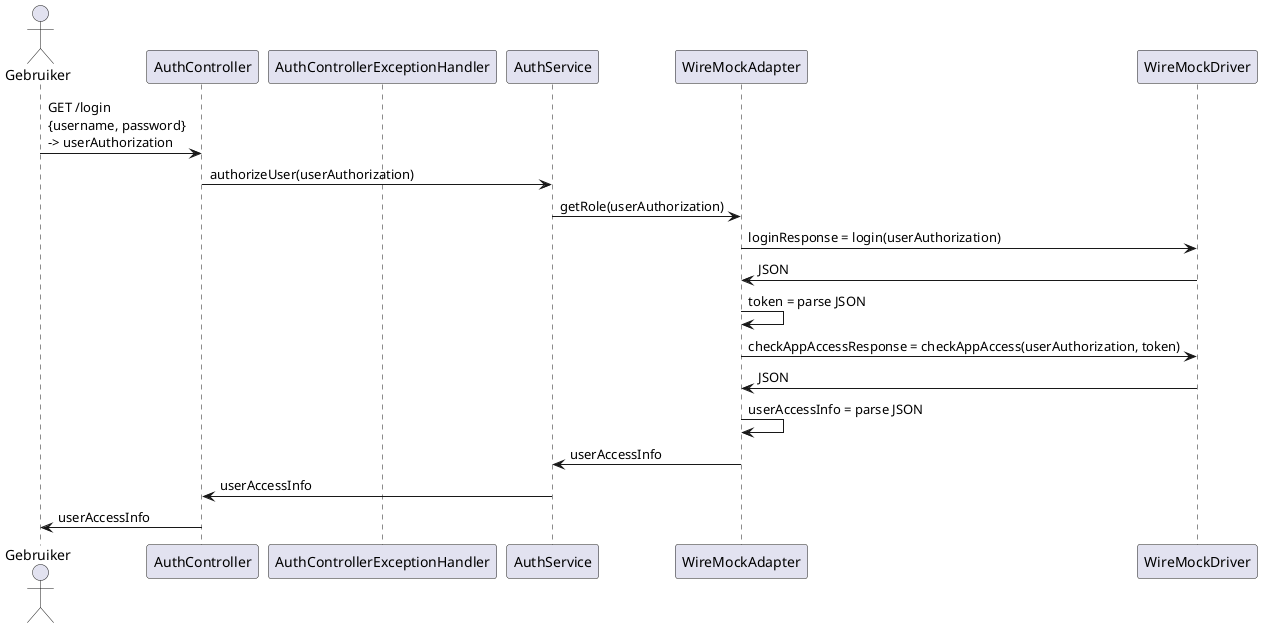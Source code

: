 @startuml
actor Gebruiker

participant AuthController
participant AuthControllerExceptionHandler
participant AuthService
participant WireMockAdapter
participant WireMockDriver

Gebruiker -> AuthController: GET /login\n{username, password}\n-> userAuthorization
AuthController -> AuthService: authorizeUser(userAuthorization)
AuthService -> WireMockAdapter: getRole(userAuthorization)
WireMockAdapter -> WireMockDriver: loginResponse = login(userAuthorization)
WireMockAdapter <- WireMockDriver: JSON
WireMockAdapter -> WireMockAdapter: token = parse JSON
WireMockAdapter -> WireMockDriver: checkAppAccessResponse = checkAppAccess(userAuthorization, token)
WireMockAdapter <- WireMockDriver: JSON
WireMockAdapter -> WireMockAdapter: userAccessInfo = parse JSON
AuthService <- WireMockAdapter: userAccessInfo
AuthController <- AuthService: userAccessInfo
Gebruiker <- AuthController: userAccessInfo

@enduml
